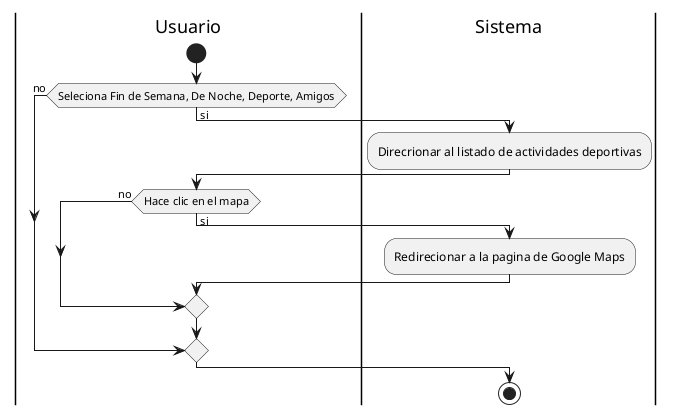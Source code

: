@startuml actividad-deportiva-nocturna
|Usuario|
start
if (Seleciona Fin de Semana, De Noche, Deporte, Amigos)then(si)

|Sistema|
:Direcrionar al listado de actividades deportivas;

|Usuario|
if (Hace clic en el mapa)then(si)

|Sistema|
:Redirecionar a la pagina de Google Maps;

else(no)
endif

else(no)
endif
stop
@enduml
